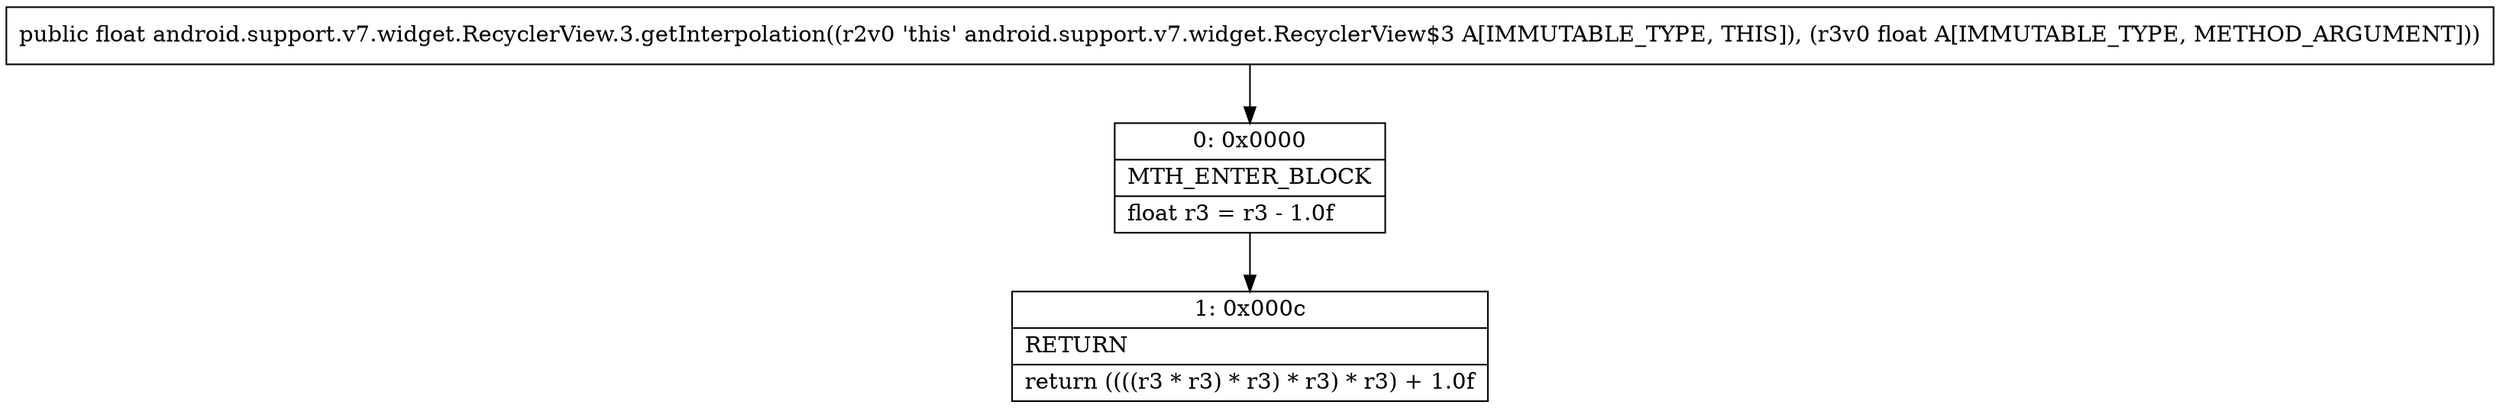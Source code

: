 digraph "CFG forandroid.support.v7.widget.RecyclerView.3.getInterpolation(F)F" {
Node_0 [shape=record,label="{0\:\ 0x0000|MTH_ENTER_BLOCK\l|float r3 = r3 \- 1.0f\l}"];
Node_1 [shape=record,label="{1\:\ 0x000c|RETURN\l|return ((((r3 * r3) * r3) * r3) * r3) + 1.0f\l}"];
MethodNode[shape=record,label="{public float android.support.v7.widget.RecyclerView.3.getInterpolation((r2v0 'this' android.support.v7.widget.RecyclerView$3 A[IMMUTABLE_TYPE, THIS]), (r3v0 float A[IMMUTABLE_TYPE, METHOD_ARGUMENT])) }"];
MethodNode -> Node_0;
Node_0 -> Node_1;
}

